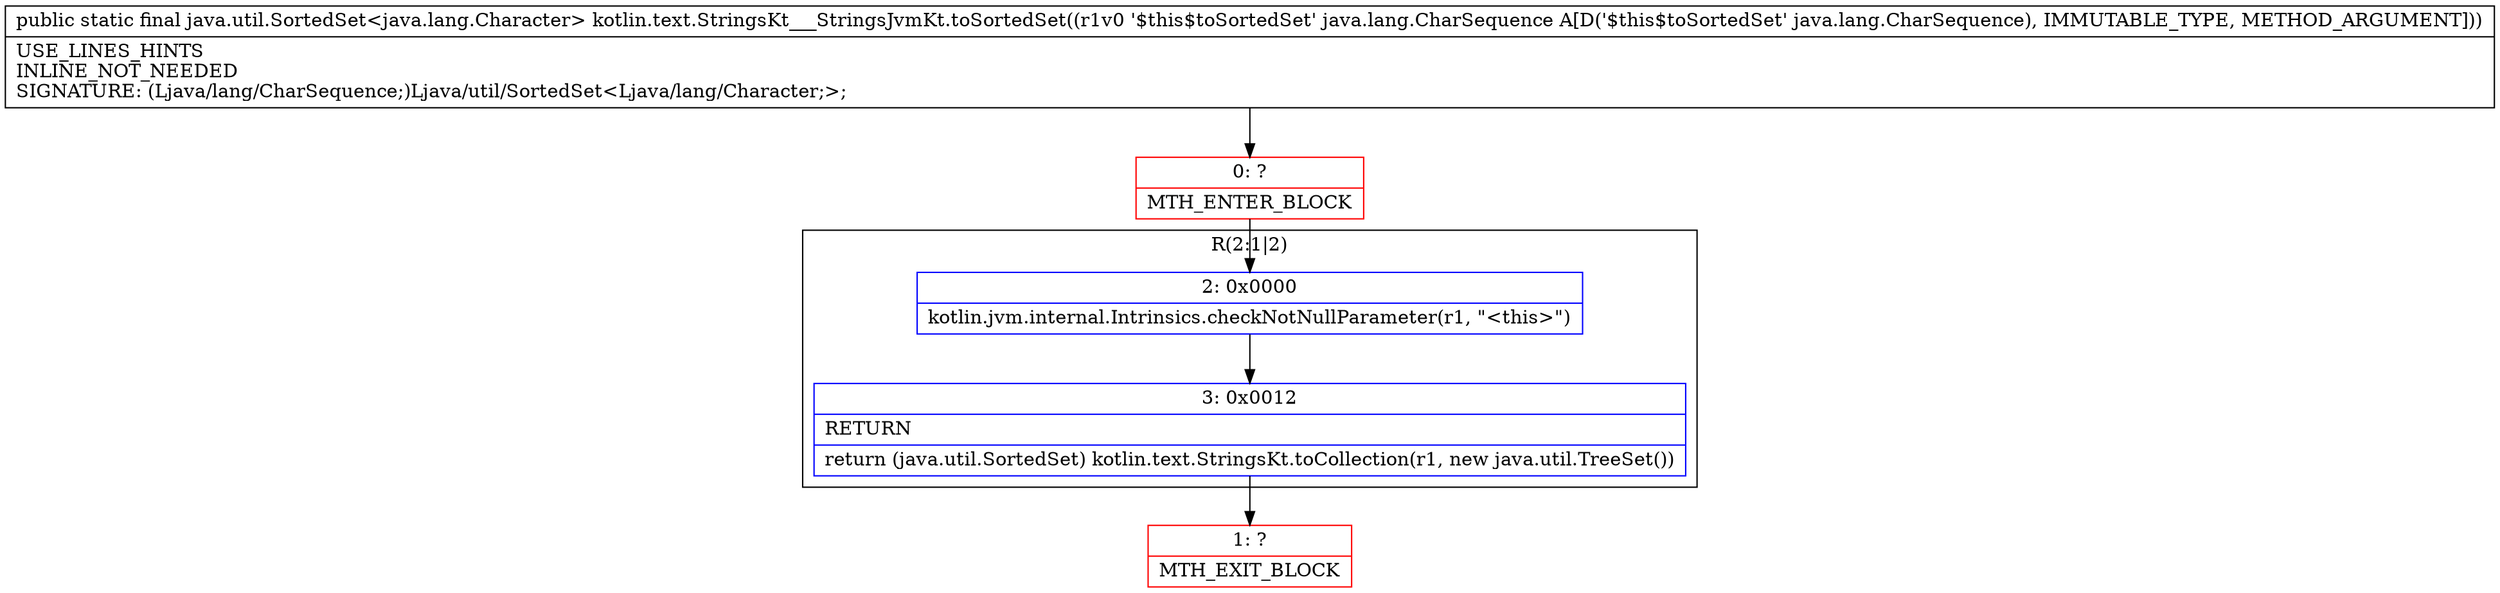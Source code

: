digraph "CFG forkotlin.text.StringsKt___StringsJvmKt.toSortedSet(Ljava\/lang\/CharSequence;)Ljava\/util\/SortedSet;" {
subgraph cluster_Region_1311087431 {
label = "R(2:1|2)";
node [shape=record,color=blue];
Node_2 [shape=record,label="{2\:\ 0x0000|kotlin.jvm.internal.Intrinsics.checkNotNullParameter(r1, \"\<this\>\")\l}"];
Node_3 [shape=record,label="{3\:\ 0x0012|RETURN\l|return (java.util.SortedSet) kotlin.text.StringsKt.toCollection(r1, new java.util.TreeSet())\l}"];
}
Node_0 [shape=record,color=red,label="{0\:\ ?|MTH_ENTER_BLOCK\l}"];
Node_1 [shape=record,color=red,label="{1\:\ ?|MTH_EXIT_BLOCK\l}"];
MethodNode[shape=record,label="{public static final java.util.SortedSet\<java.lang.Character\> kotlin.text.StringsKt___StringsJvmKt.toSortedSet((r1v0 '$this$toSortedSet' java.lang.CharSequence A[D('$this$toSortedSet' java.lang.CharSequence), IMMUTABLE_TYPE, METHOD_ARGUMENT]))  | USE_LINES_HINTS\lINLINE_NOT_NEEDED\lSIGNATURE: (Ljava\/lang\/CharSequence;)Ljava\/util\/SortedSet\<Ljava\/lang\/Character;\>;\l}"];
MethodNode -> Node_0;Node_2 -> Node_3;
Node_3 -> Node_1;
Node_0 -> Node_2;
}

